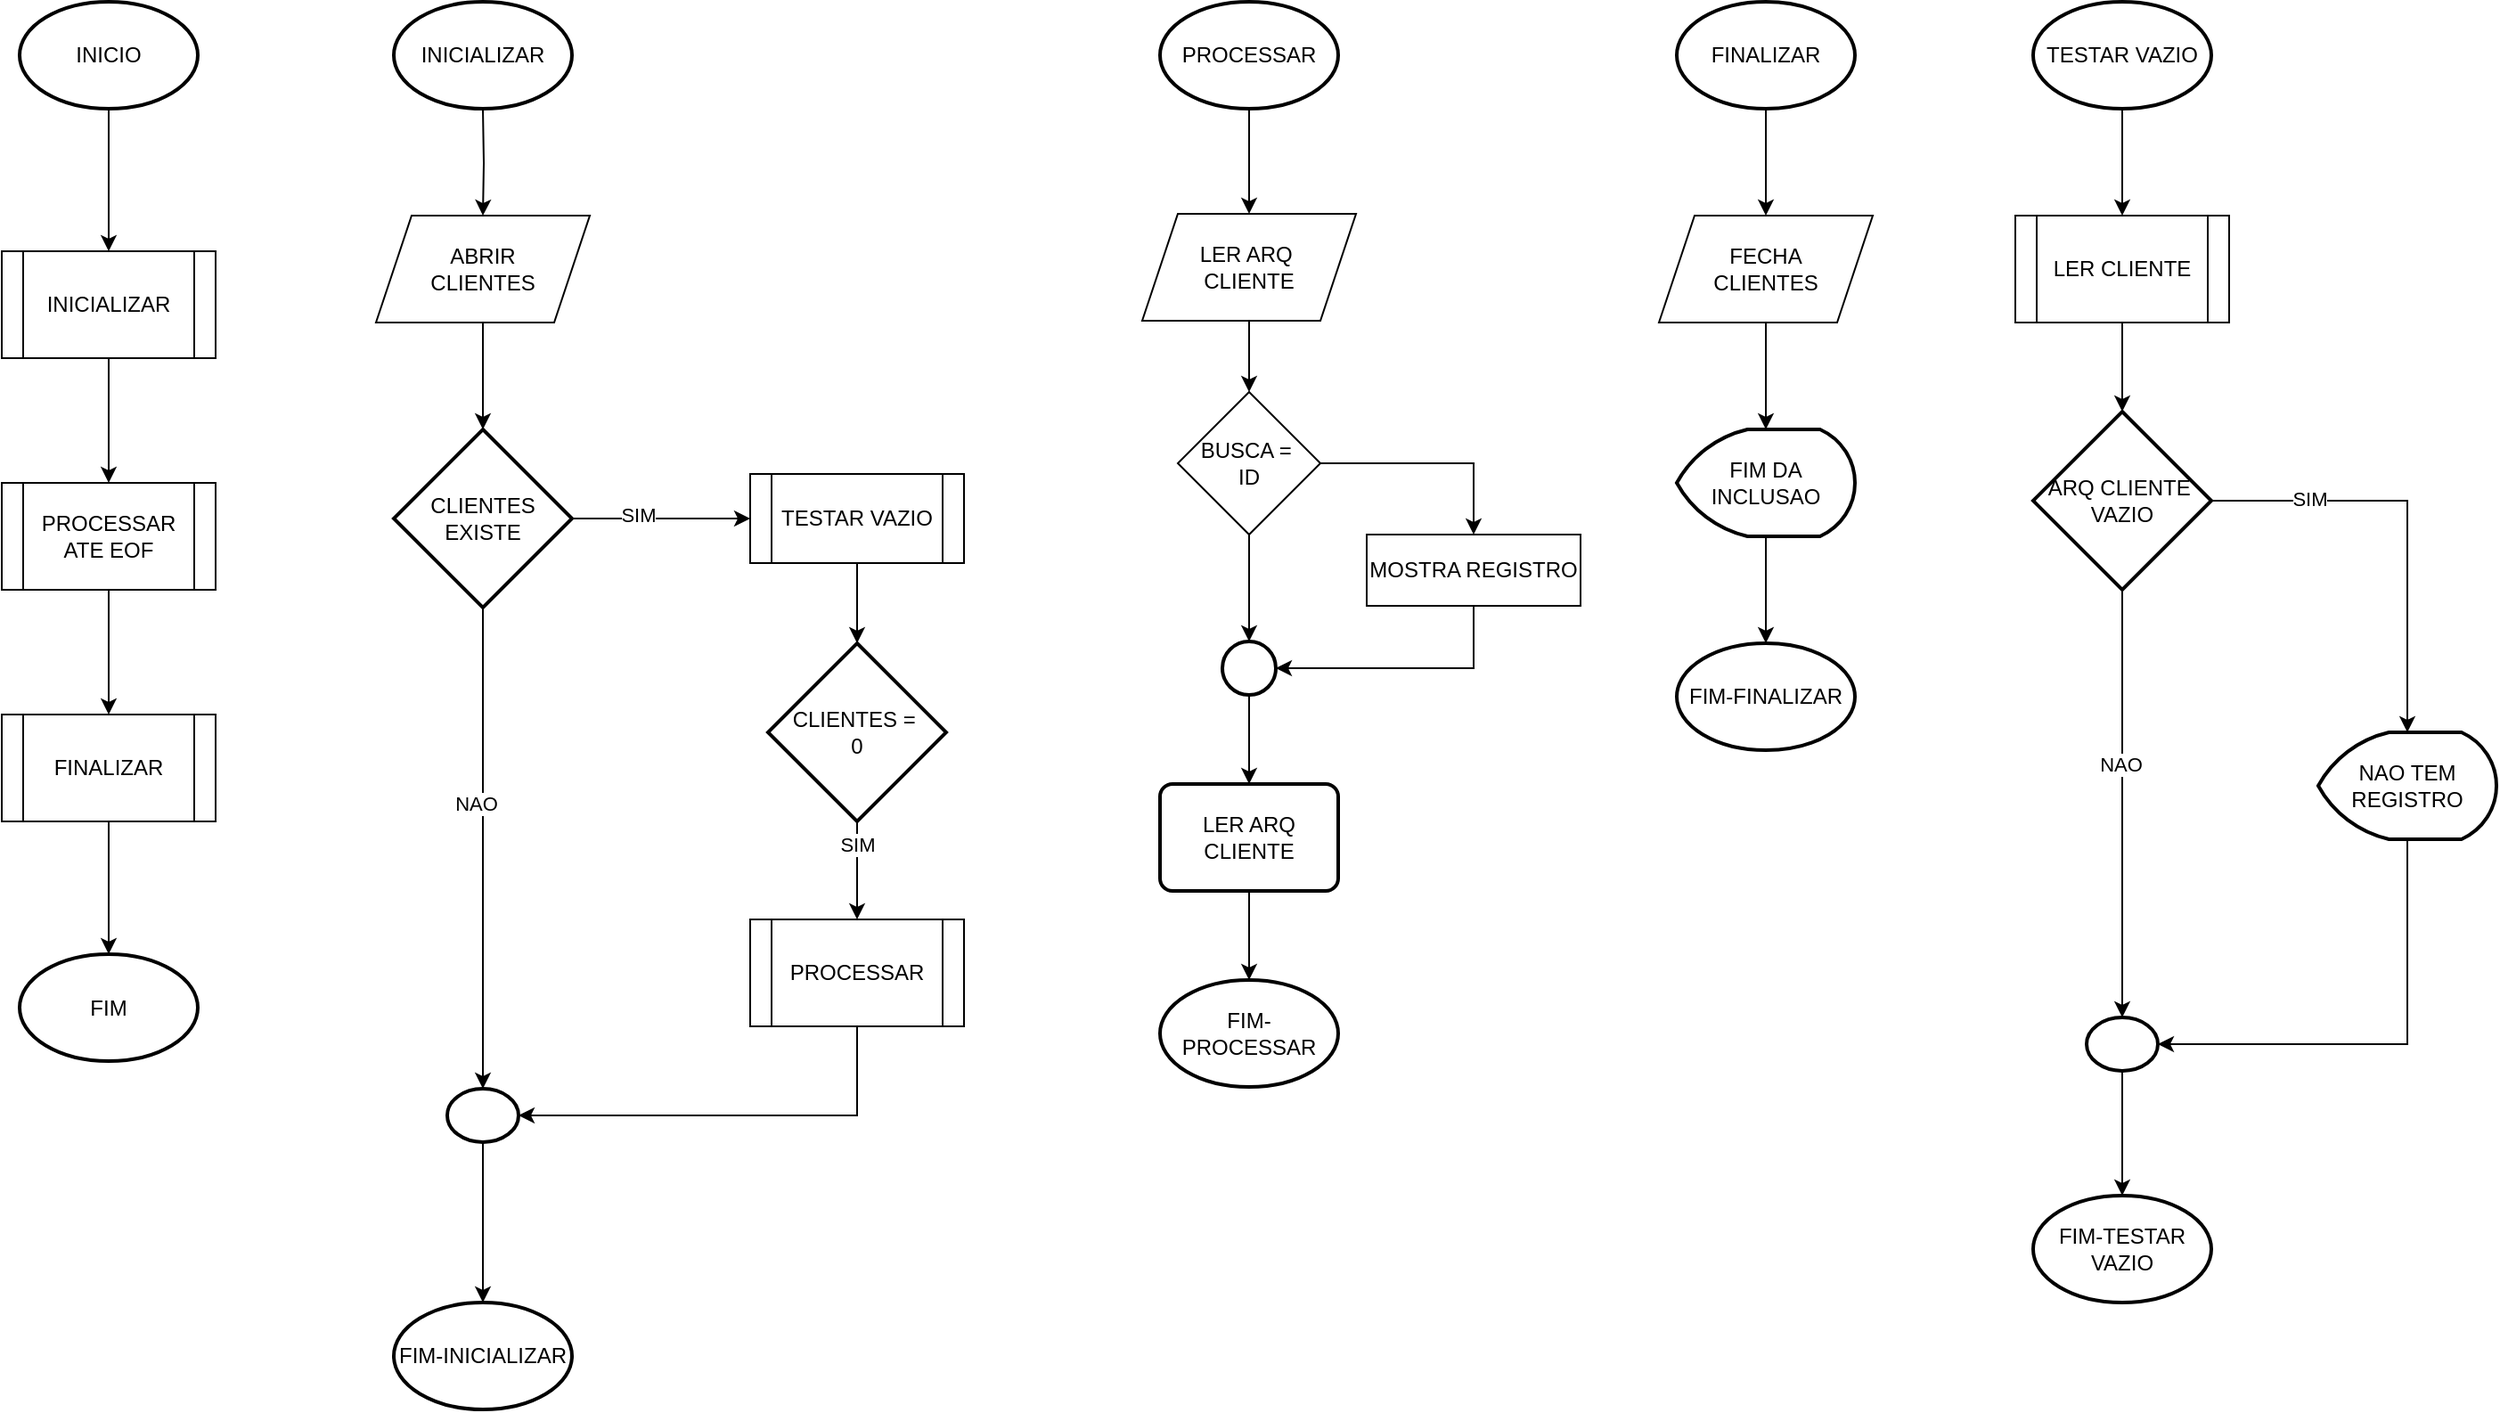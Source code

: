 <mxfile version="24.5.3" type="device">
  <diagram name="INICIO" id="1_VXmF7Obi0Nne7wI9Kq">
    <mxGraphModel dx="1615" dy="968" grid="1" gridSize="10" guides="1" tooltips="1" connect="1" arrows="1" fold="1" page="1" pageScale="1" pageWidth="827" pageHeight="1169" math="0" shadow="0">
      <root>
        <mxCell id="0" />
        <mxCell id="1" parent="0" />
        <mxCell id="gXwJuOV3lEh-ZEN1HnUk-1" value="" style="edgeStyle=orthogonalEdgeStyle;rounded=0;orthogonalLoop=1;jettySize=auto;html=1;" parent="1" source="gXwJuOV3lEh-ZEN1HnUk-2" target="gXwJuOV3lEh-ZEN1HnUk-8" edge="1">
          <mxGeometry relative="1" as="geometry" />
        </mxCell>
        <mxCell id="gXwJuOV3lEh-ZEN1HnUk-2" value="INICIO" style="strokeWidth=2;html=1;shape=mxgraph.flowchart.start_1;whiteSpace=wrap;" parent="1" vertex="1">
          <mxGeometry x="70" y="40" width="100" height="60" as="geometry" />
        </mxCell>
        <mxCell id="gXwJuOV3lEh-ZEN1HnUk-3" value="" style="edgeStyle=orthogonalEdgeStyle;rounded=0;orthogonalLoop=1;jettySize=auto;html=1;" parent="1" source="gXwJuOV3lEh-ZEN1HnUk-4" target="gXwJuOV3lEh-ZEN1HnUk-9" edge="1">
          <mxGeometry relative="1" as="geometry" />
        </mxCell>
        <UserObject label="FINALIZAR" link="data:page/id,Nt77_pVz2P3Z2y0FHawr" id="gXwJuOV3lEh-ZEN1HnUk-4">
          <mxCell style="shape=process;whiteSpace=wrap;html=1;backgroundOutline=1;" parent="1" vertex="1">
            <mxGeometry x="60" y="440" width="120" height="60" as="geometry" />
          </mxCell>
        </UserObject>
        <mxCell id="gXwJuOV3lEh-ZEN1HnUk-5" value="" style="edgeStyle=orthogonalEdgeStyle;rounded=0;orthogonalLoop=1;jettySize=auto;html=1;" parent="1" source="gXwJuOV3lEh-ZEN1HnUk-6" target="gXwJuOV3lEh-ZEN1HnUk-4" edge="1">
          <mxGeometry relative="1" as="geometry" />
        </mxCell>
        <UserObject label="&lt;div&gt;PROCESSAR&lt;/div&gt;&lt;div&gt;ATE EOF&lt;/div&gt;" link="data:page/id,q1W0lZ7aOwx9oY6ID5Xt" id="gXwJuOV3lEh-ZEN1HnUk-6">
          <mxCell style="shape=process;whiteSpace=wrap;html=1;backgroundOutline=1;" parent="1" vertex="1">
            <mxGeometry x="60" y="310" width="120" height="60" as="geometry" />
          </mxCell>
        </UserObject>
        <mxCell id="gXwJuOV3lEh-ZEN1HnUk-7" value="" style="edgeStyle=orthogonalEdgeStyle;rounded=0;orthogonalLoop=1;jettySize=auto;html=1;" parent="1" source="gXwJuOV3lEh-ZEN1HnUk-8" target="gXwJuOV3lEh-ZEN1HnUk-6" edge="1">
          <mxGeometry relative="1" as="geometry" />
        </mxCell>
        <UserObject label="INICIALIZAR" link="data:page/id,pe_uJIkrPFDVXA22ZVCJ" id="gXwJuOV3lEh-ZEN1HnUk-8">
          <mxCell style="shape=process;whiteSpace=wrap;html=1;backgroundOutline=1;" parent="1" vertex="1">
            <mxGeometry x="60" y="180" width="120" height="60" as="geometry" />
          </mxCell>
        </UserObject>
        <mxCell id="gXwJuOV3lEh-ZEN1HnUk-9" value="FIM" style="strokeWidth=2;html=1;shape=mxgraph.flowchart.start_1;whiteSpace=wrap;" parent="1" vertex="1">
          <mxGeometry x="70" y="574.5" width="100" height="60" as="geometry" />
        </mxCell>
        <mxCell id="oWVH0FVMlWgQC_Y_CAlK-1" value="" style="edgeStyle=orthogonalEdgeStyle;rounded=0;orthogonalLoop=1;jettySize=auto;html=1;" edge="1" parent="1" target="oWVH0FVMlWgQC_Y_CAlK-3">
          <mxGeometry relative="1" as="geometry">
            <mxPoint x="330" y="100" as="sourcePoint" />
          </mxGeometry>
        </mxCell>
        <mxCell id="oWVH0FVMlWgQC_Y_CAlK-2" value="" style="edgeStyle=orthogonalEdgeStyle;rounded=0;orthogonalLoop=1;jettySize=auto;html=1;" edge="1" parent="1" source="oWVH0FVMlWgQC_Y_CAlK-3" target="oWVH0FVMlWgQC_Y_CAlK-6">
          <mxGeometry relative="1" as="geometry" />
        </mxCell>
        <mxCell id="oWVH0FVMlWgQC_Y_CAlK-3" value="ABRIR&lt;div&gt;CLIENTES&lt;/div&gt;" style="shape=parallelogram;perimeter=parallelogramPerimeter;whiteSpace=wrap;html=1;fixedSize=1;" vertex="1" parent="1">
          <mxGeometry x="270" y="160" width="120" height="60" as="geometry" />
        </mxCell>
        <mxCell id="oWVH0FVMlWgQC_Y_CAlK-4" value="" style="edgeStyle=orthogonalEdgeStyle;rounded=0;orthogonalLoop=1;jettySize=auto;html=1;" edge="1" parent="1" source="oWVH0FVMlWgQC_Y_CAlK-6" target="oWVH0FVMlWgQC_Y_CAlK-15">
          <mxGeometry relative="1" as="geometry" />
        </mxCell>
        <mxCell id="oWVH0FVMlWgQC_Y_CAlK-5" value="SIM" style="edgeLabel;html=1;align=center;verticalAlign=middle;resizable=0;points=[];" vertex="1" connectable="0" parent="oWVH0FVMlWgQC_Y_CAlK-4">
          <mxGeometry x="-0.257" y="2" relative="1" as="geometry">
            <mxPoint as="offset" />
          </mxGeometry>
        </mxCell>
        <mxCell id="oWVH0FVMlWgQC_Y_CAlK-6" value="CLIENTES&lt;div&gt;EXISTE&lt;/div&gt;" style="strokeWidth=2;html=1;shape=mxgraph.flowchart.decision;whiteSpace=wrap;" vertex="1" parent="1">
          <mxGeometry x="280" y="280" width="100" height="100" as="geometry" />
        </mxCell>
        <UserObject label="PROCESSAR" link="data:page/id,q1W0lZ7aOwx9oY6ID5Xt" id="oWVH0FVMlWgQC_Y_CAlK-7">
          <mxCell style="shape=process;whiteSpace=wrap;html=1;backgroundOutline=1;" vertex="1" parent="1">
            <mxGeometry x="480" y="555" width="120" height="60" as="geometry" />
          </mxCell>
        </UserObject>
        <mxCell id="oWVH0FVMlWgQC_Y_CAlK-8" value="" style="edgeStyle=orthogonalEdgeStyle;rounded=0;orthogonalLoop=1;jettySize=auto;html=1;" edge="1" parent="1" source="oWVH0FVMlWgQC_Y_CAlK-9">
          <mxGeometry relative="1" as="geometry">
            <mxPoint x="330" y="770" as="targetPoint" />
          </mxGeometry>
        </mxCell>
        <mxCell id="oWVH0FVMlWgQC_Y_CAlK-9" value="" style="strokeWidth=2;html=1;shape=mxgraph.flowchart.start_2;whiteSpace=wrap;" vertex="1" parent="1">
          <mxGeometry x="310" y="650" width="40" height="30" as="geometry" />
        </mxCell>
        <mxCell id="oWVH0FVMlWgQC_Y_CAlK-10" style="edgeStyle=orthogonalEdgeStyle;rounded=0;orthogonalLoop=1;jettySize=auto;html=1;exitX=0.5;exitY=1;exitDx=0;exitDy=0;exitPerimeter=0;entryX=0.5;entryY=0;entryDx=0;entryDy=0;entryPerimeter=0;" edge="1" parent="1" source="oWVH0FVMlWgQC_Y_CAlK-6" target="oWVH0FVMlWgQC_Y_CAlK-9">
          <mxGeometry relative="1" as="geometry" />
        </mxCell>
        <mxCell id="oWVH0FVMlWgQC_Y_CAlK-11" value="NAO" style="edgeLabel;html=1;align=center;verticalAlign=middle;resizable=0;points=[];" vertex="1" connectable="0" parent="oWVH0FVMlWgQC_Y_CAlK-10">
          <mxGeometry x="-0.189" y="-4" relative="1" as="geometry">
            <mxPoint as="offset" />
          </mxGeometry>
        </mxCell>
        <mxCell id="oWVH0FVMlWgQC_Y_CAlK-12" value="FIM-INICIALIZAR" style="strokeWidth=2;html=1;shape=mxgraph.flowchart.start_1;whiteSpace=wrap;" vertex="1" parent="1">
          <mxGeometry x="280" y="770" width="100" height="60" as="geometry" />
        </mxCell>
        <mxCell id="oWVH0FVMlWgQC_Y_CAlK-13" style="edgeStyle=orthogonalEdgeStyle;rounded=0;orthogonalLoop=1;jettySize=auto;html=1;entryX=1;entryY=0.5;entryDx=0;entryDy=0;entryPerimeter=0;exitX=0.5;exitY=1;exitDx=0;exitDy=0;" edge="1" parent="1" source="oWVH0FVMlWgQC_Y_CAlK-7" target="oWVH0FVMlWgQC_Y_CAlK-9">
          <mxGeometry relative="1" as="geometry" />
        </mxCell>
        <mxCell id="oWVH0FVMlWgQC_Y_CAlK-14" value="" style="edgeStyle=orthogonalEdgeStyle;rounded=0;orthogonalLoop=1;jettySize=auto;html=1;" edge="1" parent="1" source="oWVH0FVMlWgQC_Y_CAlK-15" target="oWVH0FVMlWgQC_Y_CAlK-18">
          <mxGeometry relative="1" as="geometry" />
        </mxCell>
        <mxCell id="oWVH0FVMlWgQC_Y_CAlK-15" value="TESTAR VAZIO" style="shape=process;whiteSpace=wrap;html=1;backgroundOutline=1;" vertex="1" parent="1">
          <mxGeometry x="480" y="305" width="120" height="50" as="geometry" />
        </mxCell>
        <mxCell id="oWVH0FVMlWgQC_Y_CAlK-16" value="" style="edgeStyle=orthogonalEdgeStyle;rounded=0;orthogonalLoop=1;jettySize=auto;html=1;" edge="1" parent="1" source="oWVH0FVMlWgQC_Y_CAlK-18" target="oWVH0FVMlWgQC_Y_CAlK-7">
          <mxGeometry relative="1" as="geometry" />
        </mxCell>
        <mxCell id="oWVH0FVMlWgQC_Y_CAlK-17" value="SIM" style="edgeLabel;html=1;align=center;verticalAlign=middle;resizable=0;points=[];" vertex="1" connectable="0" parent="oWVH0FVMlWgQC_Y_CAlK-16">
          <mxGeometry x="-0.542" relative="1" as="geometry">
            <mxPoint as="offset" />
          </mxGeometry>
        </mxCell>
        <mxCell id="oWVH0FVMlWgQC_Y_CAlK-18" value="CLIENTES =&amp;nbsp;&lt;div&gt;0&lt;/div&gt;" style="strokeWidth=2;html=1;shape=mxgraph.flowchart.decision;whiteSpace=wrap;" vertex="1" parent="1">
          <mxGeometry x="490" y="400" width="100" height="100" as="geometry" />
        </mxCell>
        <mxCell id="Cv6qdyVfikXu0lwYguEl-1" value="INICIALIZAR" style="strokeWidth=2;html=1;shape=mxgraph.flowchart.start_1;whiteSpace=wrap;" vertex="1" parent="1">
          <mxGeometry x="280" y="40" width="100" height="60" as="geometry" />
        </mxCell>
        <mxCell id="tqWeZh1RtCW2PgaZo-iJ-1" value="" style="edgeStyle=orthogonalEdgeStyle;rounded=0;orthogonalLoop=1;jettySize=auto;html=1;" edge="1" parent="1">
          <mxGeometry relative="1" as="geometry">
            <mxPoint x="760" y="159" as="targetPoint" />
            <mxPoint x="760" y="99" as="sourcePoint" />
          </mxGeometry>
        </mxCell>
        <mxCell id="tqWeZh1RtCW2PgaZo-iJ-2" value="PROCESSAR" style="strokeWidth=2;html=1;shape=mxgraph.flowchart.start_1;whiteSpace=wrap;" vertex="1" parent="1">
          <mxGeometry x="710" y="40" width="100" height="60" as="geometry" />
        </mxCell>
        <mxCell id="tqWeZh1RtCW2PgaZo-iJ-3" value="FIM-PROCESSAR" style="strokeWidth=2;html=1;shape=mxgraph.flowchart.start_1;whiteSpace=wrap;" vertex="1" parent="1">
          <mxGeometry x="710" y="589" width="100" height="60" as="geometry" />
        </mxCell>
        <mxCell id="tqWeZh1RtCW2PgaZo-iJ-4" style="edgeStyle=orthogonalEdgeStyle;rounded=0;orthogonalLoop=1;jettySize=auto;html=1;entryX=0.5;entryY=0;entryDx=0;entryDy=0;" edge="1" parent="1" source="tqWeZh1RtCW2PgaZo-iJ-6" target="tqWeZh1RtCW2PgaZo-iJ-11">
          <mxGeometry relative="1" as="geometry">
            <mxPoint x="921" y="329" as="targetPoint" />
          </mxGeometry>
        </mxCell>
        <mxCell id="tqWeZh1RtCW2PgaZo-iJ-5" value="" style="edgeStyle=orthogonalEdgeStyle;rounded=0;orthogonalLoop=1;jettySize=auto;html=1;" edge="1" parent="1" source="tqWeZh1RtCW2PgaZo-iJ-6" target="tqWeZh1RtCW2PgaZo-iJ-10">
          <mxGeometry relative="1" as="geometry" />
        </mxCell>
        <mxCell id="tqWeZh1RtCW2PgaZo-iJ-6" value="BUSCA =&amp;nbsp;&lt;div&gt;ID&lt;/div&gt;" style="rhombus;whiteSpace=wrap;html=1;" vertex="1" parent="1">
          <mxGeometry x="720" y="259" width="80" height="80" as="geometry" />
        </mxCell>
        <mxCell id="tqWeZh1RtCW2PgaZo-iJ-7" value="" style="edgeStyle=orthogonalEdgeStyle;rounded=0;orthogonalLoop=1;jettySize=auto;html=1;" edge="1" parent="1" source="tqWeZh1RtCW2PgaZo-iJ-8" target="tqWeZh1RtCW2PgaZo-iJ-6">
          <mxGeometry relative="1" as="geometry" />
        </mxCell>
        <mxCell id="tqWeZh1RtCW2PgaZo-iJ-8" value="LER ARQ&amp;nbsp;&lt;div&gt;CLIENTE&lt;/div&gt;" style="shape=parallelogram;perimeter=parallelogramPerimeter;whiteSpace=wrap;html=1;fixedSize=1;" vertex="1" parent="1">
          <mxGeometry x="700" y="159" width="120" height="60" as="geometry" />
        </mxCell>
        <mxCell id="tqWeZh1RtCW2PgaZo-iJ-9" value="" style="edgeStyle=orthogonalEdgeStyle;rounded=0;orthogonalLoop=1;jettySize=auto;html=1;" edge="1" parent="1" source="tqWeZh1RtCW2PgaZo-iJ-10" target="tqWeZh1RtCW2PgaZo-iJ-14">
          <mxGeometry relative="1" as="geometry" />
        </mxCell>
        <mxCell id="tqWeZh1RtCW2PgaZo-iJ-10" value="" style="strokeWidth=2;html=1;shape=mxgraph.flowchart.start_2;whiteSpace=wrap;" vertex="1" parent="1">
          <mxGeometry x="745" y="399" width="30" height="30" as="geometry" />
        </mxCell>
        <mxCell id="tqWeZh1RtCW2PgaZo-iJ-11" value="MOSTRA REGISTRO" style="rounded=0;whiteSpace=wrap;html=1;" vertex="1" parent="1">
          <mxGeometry x="826" y="339" width="120" height="40" as="geometry" />
        </mxCell>
        <mxCell id="tqWeZh1RtCW2PgaZo-iJ-12" style="edgeStyle=orthogonalEdgeStyle;rounded=0;orthogonalLoop=1;jettySize=auto;html=1;entryX=1;entryY=0.5;entryDx=0;entryDy=0;entryPerimeter=0;exitX=0.5;exitY=1;exitDx=0;exitDy=0;" edge="1" parent="1" source="tqWeZh1RtCW2PgaZo-iJ-11" target="tqWeZh1RtCW2PgaZo-iJ-10">
          <mxGeometry relative="1" as="geometry" />
        </mxCell>
        <mxCell id="tqWeZh1RtCW2PgaZo-iJ-13" value="" style="edgeStyle=orthogonalEdgeStyle;rounded=0;orthogonalLoop=1;jettySize=auto;html=1;" edge="1" parent="1" source="tqWeZh1RtCW2PgaZo-iJ-14" target="tqWeZh1RtCW2PgaZo-iJ-3">
          <mxGeometry relative="1" as="geometry" />
        </mxCell>
        <mxCell id="tqWeZh1RtCW2PgaZo-iJ-14" value="LER ARQ CLIENTE" style="rounded=1;whiteSpace=wrap;html=1;absoluteArcSize=1;arcSize=14;strokeWidth=2;" vertex="1" parent="1">
          <mxGeometry x="710" y="479" width="100" height="60" as="geometry" />
        </mxCell>
        <mxCell id="OzZtIZbjxi-iHxvAsyFX-1" value="" style="edgeStyle=orthogonalEdgeStyle;rounded=0;orthogonalLoop=1;jettySize=auto;html=1;" edge="1" parent="1" source="OzZtIZbjxi-iHxvAsyFX-2">
          <mxGeometry relative="1" as="geometry">
            <mxPoint x="1050" y="160" as="targetPoint" />
          </mxGeometry>
        </mxCell>
        <mxCell id="OzZtIZbjxi-iHxvAsyFX-2" value="FINALIZAR" style="strokeWidth=2;html=1;shape=mxgraph.flowchart.start_1;whiteSpace=wrap;" vertex="1" parent="1">
          <mxGeometry x="1000" y="40" width="100" height="60" as="geometry" />
        </mxCell>
        <mxCell id="OzZtIZbjxi-iHxvAsyFX-3" value="" style="edgeStyle=orthogonalEdgeStyle;rounded=0;orthogonalLoop=1;jettySize=auto;html=1;" edge="1" parent="1" source="OzZtIZbjxi-iHxvAsyFX-4" target="OzZtIZbjxi-iHxvAsyFX-7">
          <mxGeometry relative="1" as="geometry" />
        </mxCell>
        <mxCell id="OzZtIZbjxi-iHxvAsyFX-4" value="FECHA&lt;div&gt;CLIENTES&lt;/div&gt;" style="shape=parallelogram;perimeter=parallelogramPerimeter;whiteSpace=wrap;html=1;fixedSize=1;" vertex="1" parent="1">
          <mxGeometry x="990" y="160" width="120" height="60" as="geometry" />
        </mxCell>
        <mxCell id="OzZtIZbjxi-iHxvAsyFX-5" value="FIM-FINALIZAR" style="strokeWidth=2;html=1;shape=mxgraph.flowchart.start_1;whiteSpace=wrap;" vertex="1" parent="1">
          <mxGeometry x="1000" y="400" width="100" height="60" as="geometry" />
        </mxCell>
        <mxCell id="OzZtIZbjxi-iHxvAsyFX-6" value="" style="edgeStyle=orthogonalEdgeStyle;rounded=0;orthogonalLoop=1;jettySize=auto;html=1;" edge="1" parent="1" source="OzZtIZbjxi-iHxvAsyFX-7" target="OzZtIZbjxi-iHxvAsyFX-5">
          <mxGeometry relative="1" as="geometry" />
        </mxCell>
        <mxCell id="OzZtIZbjxi-iHxvAsyFX-7" value="FIM DA INCLUSAO" style="strokeWidth=2;html=1;shape=mxgraph.flowchart.display;whiteSpace=wrap;" vertex="1" parent="1">
          <mxGeometry x="1000" y="280" width="100" height="60" as="geometry" />
        </mxCell>
        <mxCell id="wNOnEirqATDVSeCizp5U-1" value="" style="edgeStyle=orthogonalEdgeStyle;rounded=0;orthogonalLoop=1;jettySize=auto;html=1;" edge="1" parent="1" source="wNOnEirqATDVSeCizp5U-5" target="wNOnEirqATDVSeCizp5U-3">
          <mxGeometry relative="1" as="geometry" />
        </mxCell>
        <mxCell id="wNOnEirqATDVSeCizp5U-2" value="TESTAR VAZIO" style="strokeWidth=2;html=1;shape=mxgraph.flowchart.start_1;whiteSpace=wrap;" vertex="1" parent="1">
          <mxGeometry x="1200" y="40" width="100" height="60" as="geometry" />
        </mxCell>
        <mxCell id="wNOnEirqATDVSeCizp5U-3" value="ARQ CLIENTE&amp;nbsp;&lt;div&gt;VAZIO&lt;/div&gt;" style="strokeWidth=2;html=1;shape=mxgraph.flowchart.decision;whiteSpace=wrap;" vertex="1" parent="1">
          <mxGeometry x="1200" y="270" width="100" height="100" as="geometry" />
        </mxCell>
        <mxCell id="wNOnEirqATDVSeCizp5U-4" value="" style="edgeStyle=orthogonalEdgeStyle;rounded=0;orthogonalLoop=1;jettySize=auto;html=1;" edge="1" parent="1" source="wNOnEirqATDVSeCizp5U-2" target="wNOnEirqATDVSeCizp5U-5">
          <mxGeometry relative="1" as="geometry">
            <mxPoint x="1250" y="100" as="sourcePoint" />
            <mxPoint x="1250" y="270" as="targetPoint" />
          </mxGeometry>
        </mxCell>
        <UserObject label="LER CLIENTE" id="wNOnEirqATDVSeCizp5U-5">
          <mxCell style="shape=process;whiteSpace=wrap;html=1;backgroundOutline=1;" vertex="1" parent="1">
            <mxGeometry x="1190" y="160" width="120" height="60" as="geometry" />
          </mxCell>
        </UserObject>
        <mxCell id="wNOnEirqATDVSeCizp5U-6" value="" style="edgeStyle=orthogonalEdgeStyle;rounded=0;orthogonalLoop=1;jettySize=auto;html=1;" edge="1" parent="1" source="wNOnEirqATDVSeCizp5U-7" target="wNOnEirqATDVSeCizp5U-13">
          <mxGeometry relative="1" as="geometry" />
        </mxCell>
        <mxCell id="wNOnEirqATDVSeCizp5U-7" value="" style="strokeWidth=2;html=1;shape=mxgraph.flowchart.start_2;whiteSpace=wrap;" vertex="1" parent="1">
          <mxGeometry x="1230" y="610" width="40" height="30" as="geometry" />
        </mxCell>
        <mxCell id="wNOnEirqATDVSeCizp5U-8" style="edgeStyle=orthogonalEdgeStyle;rounded=0;orthogonalLoop=1;jettySize=auto;html=1;exitX=0.5;exitY=1;exitDx=0;exitDy=0;exitPerimeter=0;entryX=0.5;entryY=0;entryDx=0;entryDy=0;entryPerimeter=0;" edge="1" parent="1" source="wNOnEirqATDVSeCizp5U-3" target="wNOnEirqATDVSeCizp5U-7">
          <mxGeometry relative="1" as="geometry" />
        </mxCell>
        <mxCell id="wNOnEirqATDVSeCizp5U-9" value="NAO" style="edgeLabel;html=1;align=center;verticalAlign=middle;resizable=0;points=[];" vertex="1" connectable="0" parent="wNOnEirqATDVSeCizp5U-8">
          <mxGeometry x="-0.189" y="-1" relative="1" as="geometry">
            <mxPoint as="offset" />
          </mxGeometry>
        </mxCell>
        <mxCell id="wNOnEirqATDVSeCizp5U-10" value="" style="edgeStyle=orthogonalEdgeStyle;rounded=0;orthogonalLoop=1;jettySize=auto;html=1;exitX=1;exitY=0.5;exitDx=0;exitDy=0;exitPerimeter=0;entryX=0.5;entryY=0;entryDx=0;entryDy=0;" edge="1" parent="1" source="wNOnEirqATDVSeCizp5U-3" target="wNOnEirqATDVSeCizp5U-12">
          <mxGeometry relative="1" as="geometry">
            <mxPoint x="1300" y="320" as="sourcePoint" />
            <mxPoint x="1390" y="480" as="targetPoint" />
          </mxGeometry>
        </mxCell>
        <mxCell id="wNOnEirqATDVSeCizp5U-11" value="SIM" style="edgeLabel;html=1;align=center;verticalAlign=middle;resizable=0;points=[];" vertex="1" connectable="0" parent="wNOnEirqATDVSeCizp5U-10">
          <mxGeometry x="-0.544" y="1" relative="1" as="geometry">
            <mxPoint as="offset" />
          </mxGeometry>
        </mxCell>
        <mxCell id="wNOnEirqATDVSeCizp5U-12" value="NAO TEM REGISTRO" style="strokeWidth=2;html=1;shape=mxgraph.flowchart.display;whiteSpace=wrap;" vertex="1" parent="1">
          <mxGeometry x="1360" y="450" width="100" height="60" as="geometry" />
        </mxCell>
        <mxCell id="wNOnEirqATDVSeCizp5U-13" value="FIM-TESTAR VAZIO" style="strokeWidth=2;html=1;shape=mxgraph.flowchart.start_1;whiteSpace=wrap;" vertex="1" parent="1">
          <mxGeometry x="1200" y="710" width="100" height="60" as="geometry" />
        </mxCell>
        <mxCell id="wNOnEirqATDVSeCizp5U-14" style="edgeStyle=orthogonalEdgeStyle;rounded=0;orthogonalLoop=1;jettySize=auto;html=1;entryX=1;entryY=0.5;entryDx=0;entryDy=0;entryPerimeter=0;" edge="1" parent="1" source="wNOnEirqATDVSeCizp5U-12" target="wNOnEirqATDVSeCizp5U-7">
          <mxGeometry relative="1" as="geometry">
            <Array as="points">
              <mxPoint x="1410" y="625" />
            </Array>
          </mxGeometry>
        </mxCell>
      </root>
    </mxGraphModel>
  </diagram>
</mxfile>

